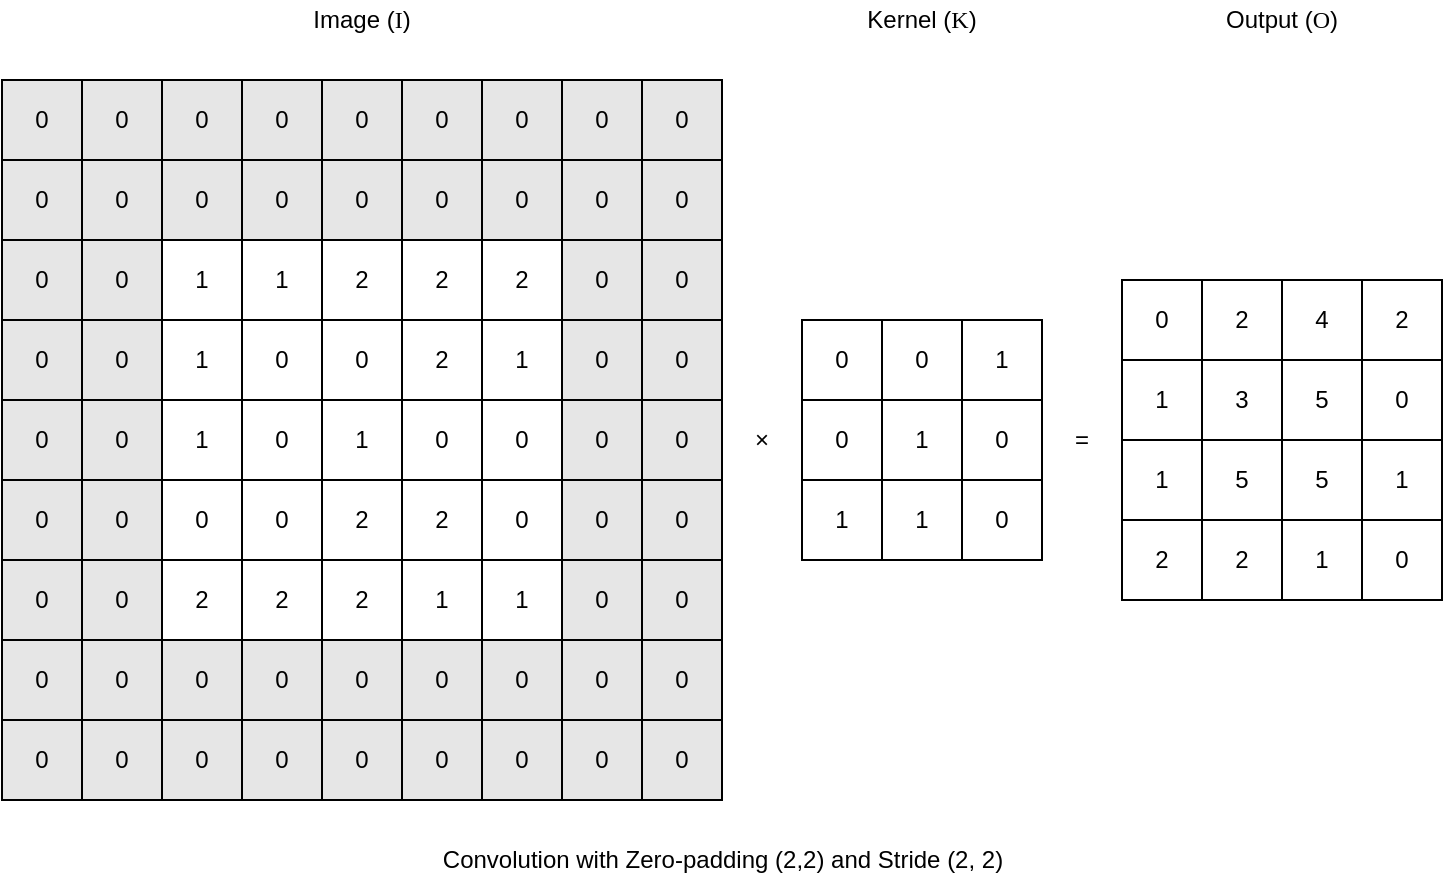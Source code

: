 <mxfile version="17.2.4" type="device"><diagram id="Dl-b_-frO_kki1uNW0Jm" name="Page 1"><mxGraphModel dx="1188" dy="754" grid="1" gridSize="10" guides="1" tooltips="1" connect="1" arrows="1" fold="1" page="1" pageScale="1" pageWidth="1169" pageHeight="827" math="0" shadow="0"><root><mxCell id="0"/><mxCell id="1" parent="0"/><mxCell id="Frm5A4wBYGlUx7lvpikl-53" value="Convolution with Zero-padding (2,2) and Stride (2, 2)" style="text;html=1;strokeColor=none;fillColor=none;align=center;verticalAlign=middle;whiteSpace=wrap;rounded=0;" parent="1" vertex="1"><mxGeometry x="228.75" y="460" width="342.5" height="20" as="geometry"/></mxCell><mxCell id="cdRR0rbC56P2K-Agh_D--56" value="" style="group" vertex="1" connectable="0" parent="1"><mxGeometry x="40" y="40" width="720" height="400" as="geometry"/></mxCell><mxCell id="Frm5A4wBYGlUx7lvpikl-67" value="Image (&lt;font face=&quot;Times New Roman&quot;&gt;I&lt;/font&gt;)" style="text;html=1;strokeColor=none;fillColor=none;align=center;verticalAlign=middle;whiteSpace=wrap;rounded=0;" parent="cdRR0rbC56P2K-Agh_D--56" vertex="1"><mxGeometry width="360" height="20" as="geometry"/></mxCell><mxCell id="Frm5A4wBYGlUx7lvpikl-68" value="Kernel (&lt;font face=&quot;Times New Roman&quot;&gt;K&lt;/font&gt;)" style="text;html=1;strokeColor=none;fillColor=none;align=center;verticalAlign=middle;whiteSpace=wrap;rounded=0;" parent="cdRR0rbC56P2K-Agh_D--56" vertex="1"><mxGeometry x="400" width="120" height="20" as="geometry"/></mxCell><mxCell id="Frm5A4wBYGlUx7lvpikl-69" value="Output (&lt;font face=&quot;Times New Roman&quot;&gt;O&lt;/font&gt;)" style="text;html=1;strokeColor=none;fillColor=none;align=center;verticalAlign=middle;whiteSpace=wrap;rounded=0;" parent="cdRR0rbC56P2K-Agh_D--56" vertex="1"><mxGeometry x="560" width="160" height="20" as="geometry"/></mxCell><mxCell id="Frm5A4wBYGlUx7lvpikl-51" value="×" style="text;html=1;strokeColor=none;fillColor=none;align=center;verticalAlign=middle;whiteSpace=wrap;rounded=0;" parent="cdRR0rbC56P2K-Agh_D--56" vertex="1"><mxGeometry x="360" y="200" width="40" height="40" as="geometry"/></mxCell><mxCell id="Frm5A4wBYGlUx7lvpikl-52" value="=" style="text;html=1;strokeColor=none;fillColor=none;align=center;verticalAlign=middle;whiteSpace=wrap;rounded=0;" parent="cdRR0rbC56P2K-Agh_D--56" vertex="1"><mxGeometry x="520" y="200" width="40" height="40" as="geometry"/></mxCell><mxCell id="Frm5A4wBYGlUx7lvpikl-55" value="" style="group;fillColor=default;" parent="cdRR0rbC56P2K-Agh_D--56" connectable="0" vertex="1"><mxGeometry x="400" y="160" width="120" height="120" as="geometry"/></mxCell><mxCell id="Frm5A4wBYGlUx7lvpikl-31" value="0" style="text;html=1;strokeColor=default;fillColor=default;align=center;verticalAlign=middle;whiteSpace=wrap;rounded=0;" parent="Frm5A4wBYGlUx7lvpikl-55" vertex="1"><mxGeometry width="40" height="40" as="geometry"/></mxCell><mxCell id="Frm5A4wBYGlUx7lvpikl-32" value="0" style="text;html=1;strokeColor=default;fillColor=default;align=center;verticalAlign=middle;whiteSpace=wrap;rounded=0;" parent="Frm5A4wBYGlUx7lvpikl-55" vertex="1"><mxGeometry x="40" width="40" height="40" as="geometry"/></mxCell><mxCell id="Frm5A4wBYGlUx7lvpikl-33" value="1" style="text;html=1;strokeColor=default;fillColor=default;align=center;verticalAlign=middle;whiteSpace=wrap;rounded=0;" parent="Frm5A4wBYGlUx7lvpikl-55" vertex="1"><mxGeometry x="80" width="40" height="40" as="geometry"/></mxCell><mxCell id="Frm5A4wBYGlUx7lvpikl-36" value="0" style="text;html=1;strokeColor=default;fillColor=default;align=center;verticalAlign=middle;whiteSpace=wrap;rounded=0;" parent="Frm5A4wBYGlUx7lvpikl-55" vertex="1"><mxGeometry y="40" width="40" height="40" as="geometry"/></mxCell><mxCell id="Frm5A4wBYGlUx7lvpikl-37" value="1" style="text;html=1;strokeColor=default;fillColor=default;align=center;verticalAlign=middle;whiteSpace=wrap;rounded=0;" parent="Frm5A4wBYGlUx7lvpikl-55" vertex="1"><mxGeometry x="40" y="40" width="40" height="40" as="geometry"/></mxCell><mxCell id="Frm5A4wBYGlUx7lvpikl-38" value="0" style="text;html=1;strokeColor=default;fillColor=default;align=center;verticalAlign=middle;whiteSpace=wrap;rounded=0;" parent="Frm5A4wBYGlUx7lvpikl-55" vertex="1"><mxGeometry x="80" y="40" width="40" height="40" as="geometry"/></mxCell><mxCell id="Frm5A4wBYGlUx7lvpikl-41" value="1" style="text;html=1;strokeColor=default;fillColor=default;align=center;verticalAlign=middle;whiteSpace=wrap;rounded=0;" parent="Frm5A4wBYGlUx7lvpikl-55" vertex="1"><mxGeometry y="80" width="40" height="40" as="geometry"/></mxCell><mxCell id="Frm5A4wBYGlUx7lvpikl-42" value="1" style="text;html=1;strokeColor=default;fillColor=default;align=center;verticalAlign=middle;whiteSpace=wrap;rounded=0;" parent="Frm5A4wBYGlUx7lvpikl-55" vertex="1"><mxGeometry x="40" y="80" width="40" height="40" as="geometry"/></mxCell><mxCell id="Frm5A4wBYGlUx7lvpikl-43" value="0" style="text;html=1;strokeColor=default;fillColor=default;align=center;verticalAlign=middle;whiteSpace=wrap;rounded=0;" parent="Frm5A4wBYGlUx7lvpikl-55" vertex="1"><mxGeometry x="80" y="80" width="40" height="40" as="geometry"/></mxCell><mxCell id="xalIMyWWQpNOqUR2gBTD-29" value="" style="group" parent="cdRR0rbC56P2K-Agh_D--56" connectable="0" vertex="1"><mxGeometry x="40" y="80" width="280" height="280" as="geometry"/></mxCell><mxCell id="Frm5A4wBYGlUx7lvpikl-54" value="" style="group;fillColor=default;" parent="xalIMyWWQpNOqUR2gBTD-29" connectable="0" vertex="1"><mxGeometry x="40" y="40" width="200" height="200" as="geometry"/></mxCell><mxCell id="Frm5A4wBYGlUx7lvpikl-1" value="1" style="text;html=1;strokeColor=default;fillColor=none;align=center;verticalAlign=middle;whiteSpace=wrap;rounded=0;" parent="Frm5A4wBYGlUx7lvpikl-54" vertex="1"><mxGeometry width="40" height="40" as="geometry"/></mxCell><mxCell id="Frm5A4wBYGlUx7lvpikl-2" value="1" style="text;html=1;strokeColor=default;fillColor=none;align=center;verticalAlign=middle;whiteSpace=wrap;rounded=0;" parent="Frm5A4wBYGlUx7lvpikl-54" vertex="1"><mxGeometry x="40" width="40" height="40" as="geometry"/></mxCell><mxCell id="Frm5A4wBYGlUx7lvpikl-3" value="2" style="text;html=1;strokeColor=default;fillColor=none;align=center;verticalAlign=middle;whiteSpace=wrap;rounded=0;" parent="Frm5A4wBYGlUx7lvpikl-54" vertex="1"><mxGeometry x="80" width="40" height="40" as="geometry"/></mxCell><mxCell id="Frm5A4wBYGlUx7lvpikl-4" value="2" style="text;html=1;strokeColor=default;fillColor=none;align=center;verticalAlign=middle;whiteSpace=wrap;rounded=0;" parent="Frm5A4wBYGlUx7lvpikl-54" vertex="1"><mxGeometry x="120" width="40" height="40" as="geometry"/></mxCell><mxCell id="Frm5A4wBYGlUx7lvpikl-5" value="2" style="text;html=1;strokeColor=default;fillColor=none;align=center;verticalAlign=middle;whiteSpace=wrap;rounded=0;" parent="Frm5A4wBYGlUx7lvpikl-54" vertex="1"><mxGeometry x="160" width="40" height="40" as="geometry"/></mxCell><mxCell id="Frm5A4wBYGlUx7lvpikl-6" value="1" style="text;html=1;strokeColor=default;fillColor=none;align=center;verticalAlign=middle;whiteSpace=wrap;rounded=0;" parent="Frm5A4wBYGlUx7lvpikl-54" vertex="1"><mxGeometry y="40" width="40" height="40" as="geometry"/></mxCell><mxCell id="Frm5A4wBYGlUx7lvpikl-7" value="0" style="text;html=1;strokeColor=default;fillColor=none;align=center;verticalAlign=middle;whiteSpace=wrap;rounded=0;" parent="Frm5A4wBYGlUx7lvpikl-54" vertex="1"><mxGeometry x="40" y="40" width="40" height="40" as="geometry"/></mxCell><mxCell id="Frm5A4wBYGlUx7lvpikl-8" value="0" style="text;html=1;strokeColor=default;fillColor=none;align=center;verticalAlign=middle;whiteSpace=wrap;rounded=0;" parent="Frm5A4wBYGlUx7lvpikl-54" vertex="1"><mxGeometry x="80" y="40" width="40" height="40" as="geometry"/></mxCell><mxCell id="Frm5A4wBYGlUx7lvpikl-9" value="2" style="text;html=1;strokeColor=default;fillColor=none;align=center;verticalAlign=middle;whiteSpace=wrap;rounded=0;" parent="Frm5A4wBYGlUx7lvpikl-54" vertex="1"><mxGeometry x="120" y="40" width="40" height="40" as="geometry"/></mxCell><mxCell id="Frm5A4wBYGlUx7lvpikl-10" value="1" style="text;html=1;strokeColor=default;fillColor=none;align=center;verticalAlign=middle;whiteSpace=wrap;rounded=0;" parent="Frm5A4wBYGlUx7lvpikl-54" vertex="1"><mxGeometry x="160" y="40" width="40" height="40" as="geometry"/></mxCell><mxCell id="Frm5A4wBYGlUx7lvpikl-11" value="1" style="text;html=1;strokeColor=default;fillColor=none;align=center;verticalAlign=middle;whiteSpace=wrap;rounded=0;" parent="Frm5A4wBYGlUx7lvpikl-54" vertex="1"><mxGeometry y="80" width="40" height="40" as="geometry"/></mxCell><mxCell id="Frm5A4wBYGlUx7lvpikl-12" value="0" style="text;html=1;strokeColor=default;fillColor=none;align=center;verticalAlign=middle;whiteSpace=wrap;rounded=0;" parent="Frm5A4wBYGlUx7lvpikl-54" vertex="1"><mxGeometry x="40" y="80" width="40" height="40" as="geometry"/></mxCell><mxCell id="Frm5A4wBYGlUx7lvpikl-13" value="1" style="text;html=1;strokeColor=default;fillColor=none;align=center;verticalAlign=middle;whiteSpace=wrap;rounded=0;" parent="Frm5A4wBYGlUx7lvpikl-54" vertex="1"><mxGeometry x="80" y="80" width="40" height="40" as="geometry"/></mxCell><mxCell id="Frm5A4wBYGlUx7lvpikl-14" value="0" style="text;html=1;strokeColor=default;fillColor=none;align=center;verticalAlign=middle;whiteSpace=wrap;rounded=0;" parent="Frm5A4wBYGlUx7lvpikl-54" vertex="1"><mxGeometry x="120" y="80" width="40" height="40" as="geometry"/></mxCell><mxCell id="Frm5A4wBYGlUx7lvpikl-15" value="0" style="text;html=1;strokeColor=default;fillColor=none;align=center;verticalAlign=middle;whiteSpace=wrap;rounded=0;" parent="Frm5A4wBYGlUx7lvpikl-54" vertex="1"><mxGeometry x="160" y="80" width="40" height="40" as="geometry"/></mxCell><mxCell id="Frm5A4wBYGlUx7lvpikl-16" value="0" style="text;html=1;strokeColor=default;fillColor=none;align=center;verticalAlign=middle;whiteSpace=wrap;rounded=0;" parent="Frm5A4wBYGlUx7lvpikl-54" vertex="1"><mxGeometry y="120" width="40" height="40" as="geometry"/></mxCell><mxCell id="Frm5A4wBYGlUx7lvpikl-17" value="0" style="text;html=1;strokeColor=default;fillColor=none;align=center;verticalAlign=middle;whiteSpace=wrap;rounded=0;" parent="Frm5A4wBYGlUx7lvpikl-54" vertex="1"><mxGeometry x="40" y="120" width="40" height="40" as="geometry"/></mxCell><mxCell id="Frm5A4wBYGlUx7lvpikl-18" value="2" style="text;html=1;strokeColor=default;fillColor=none;align=center;verticalAlign=middle;whiteSpace=wrap;rounded=0;" parent="Frm5A4wBYGlUx7lvpikl-54" vertex="1"><mxGeometry x="80" y="120" width="40" height="40" as="geometry"/></mxCell><mxCell id="Frm5A4wBYGlUx7lvpikl-19" value="2" style="text;html=1;strokeColor=default;fillColor=none;align=center;verticalAlign=middle;whiteSpace=wrap;rounded=0;" parent="Frm5A4wBYGlUx7lvpikl-54" vertex="1"><mxGeometry x="120" y="120" width="40" height="40" as="geometry"/></mxCell><mxCell id="Frm5A4wBYGlUx7lvpikl-20" value="0" style="text;html=1;strokeColor=default;fillColor=none;align=center;verticalAlign=middle;whiteSpace=wrap;rounded=0;" parent="Frm5A4wBYGlUx7lvpikl-54" vertex="1"><mxGeometry x="160" y="120" width="40" height="40" as="geometry"/></mxCell><mxCell id="Frm5A4wBYGlUx7lvpikl-21" value="2" style="text;html=1;strokeColor=default;fillColor=none;align=center;verticalAlign=middle;whiteSpace=wrap;rounded=0;" parent="Frm5A4wBYGlUx7lvpikl-54" vertex="1"><mxGeometry y="160" width="40" height="40" as="geometry"/></mxCell><mxCell id="Frm5A4wBYGlUx7lvpikl-22" value="2" style="text;html=1;strokeColor=default;fillColor=none;align=center;verticalAlign=middle;whiteSpace=wrap;rounded=0;" parent="Frm5A4wBYGlUx7lvpikl-54" vertex="1"><mxGeometry x="40" y="160" width="40" height="40" as="geometry"/></mxCell><mxCell id="Frm5A4wBYGlUx7lvpikl-23" value="2" style="text;html=1;strokeColor=default;fillColor=none;align=center;verticalAlign=middle;whiteSpace=wrap;rounded=0;" parent="Frm5A4wBYGlUx7lvpikl-54" vertex="1"><mxGeometry x="80" y="160" width="40" height="40" as="geometry"/></mxCell><mxCell id="Frm5A4wBYGlUx7lvpikl-24" value="1" style="text;html=1;strokeColor=default;fillColor=none;align=center;verticalAlign=middle;whiteSpace=wrap;rounded=0;" parent="Frm5A4wBYGlUx7lvpikl-54" vertex="1"><mxGeometry x="120" y="160" width="40" height="40" as="geometry"/></mxCell><mxCell id="Frm5A4wBYGlUx7lvpikl-25" value="1" style="text;html=1;strokeColor=default;fillColor=none;align=center;verticalAlign=middle;whiteSpace=wrap;rounded=0;" parent="Frm5A4wBYGlUx7lvpikl-54" vertex="1"><mxGeometry x="160" y="160" width="40" height="40" as="geometry"/></mxCell><mxCell id="xalIMyWWQpNOqUR2gBTD-2" value="0" style="text;html=1;strokeColor=default;fillColor=#E6E6E6;align=center;verticalAlign=middle;whiteSpace=wrap;rounded=0;" parent="xalIMyWWQpNOqUR2gBTD-29" vertex="1"><mxGeometry width="40" height="40" as="geometry"/></mxCell><mxCell id="xalIMyWWQpNOqUR2gBTD-3" value="0" style="text;html=1;strokeColor=default;fillColor=#E6E6E6;align=center;verticalAlign=middle;whiteSpace=wrap;rounded=0;" parent="xalIMyWWQpNOqUR2gBTD-29" vertex="1"><mxGeometry x="40" width="40" height="40" as="geometry"/></mxCell><mxCell id="xalIMyWWQpNOqUR2gBTD-4" value="0" style="text;html=1;strokeColor=default;fillColor=#E6E6E6;align=center;verticalAlign=middle;whiteSpace=wrap;rounded=0;" parent="xalIMyWWQpNOqUR2gBTD-29" vertex="1"><mxGeometry x="80" width="40" height="40" as="geometry"/></mxCell><mxCell id="xalIMyWWQpNOqUR2gBTD-5" value="0" style="text;html=1;strokeColor=default;fillColor=#E6E6E6;align=center;verticalAlign=middle;whiteSpace=wrap;rounded=0;" parent="xalIMyWWQpNOqUR2gBTD-29" vertex="1"><mxGeometry x="120" width="40" height="40" as="geometry"/></mxCell><mxCell id="xalIMyWWQpNOqUR2gBTD-6" value="0" style="text;html=1;strokeColor=default;fillColor=#E6E6E6;align=center;verticalAlign=middle;whiteSpace=wrap;rounded=0;" parent="xalIMyWWQpNOqUR2gBTD-29" vertex="1"><mxGeometry x="160" width="40" height="40" as="geometry"/></mxCell><mxCell id="xalIMyWWQpNOqUR2gBTD-7" value="0" style="text;html=1;strokeColor=default;fillColor=#E6E6E6;align=center;verticalAlign=middle;whiteSpace=wrap;rounded=0;" parent="xalIMyWWQpNOqUR2gBTD-29" vertex="1"><mxGeometry x="200" width="40" height="40" as="geometry"/></mxCell><mxCell id="xalIMyWWQpNOqUR2gBTD-16" value="0" style="text;html=1;strokeColor=default;fillColor=#E6E6E6;align=center;verticalAlign=middle;whiteSpace=wrap;rounded=0;" parent="xalIMyWWQpNOqUR2gBTD-29" vertex="1"><mxGeometry y="240" width="40" height="40" as="geometry"/></mxCell><mxCell id="xalIMyWWQpNOqUR2gBTD-23" value="0" style="text;html=1;strokeColor=default;fillColor=#E6E6E6;align=center;verticalAlign=middle;whiteSpace=wrap;rounded=0;" parent="xalIMyWWQpNOqUR2gBTD-29" vertex="1"><mxGeometry y="40" width="40" height="40" as="geometry"/></mxCell><mxCell id="xalIMyWWQpNOqUR2gBTD-24" value="0" style="text;html=1;strokeColor=default;fillColor=#E6E6E6;align=center;verticalAlign=middle;whiteSpace=wrap;rounded=0;" parent="xalIMyWWQpNOqUR2gBTD-29" vertex="1"><mxGeometry y="80" width="40" height="40" as="geometry"/></mxCell><mxCell id="xalIMyWWQpNOqUR2gBTD-25" value="0" style="text;html=1;strokeColor=default;fillColor=#E6E6E6;align=center;verticalAlign=middle;whiteSpace=wrap;rounded=0;" parent="xalIMyWWQpNOqUR2gBTD-29" vertex="1"><mxGeometry y="120" width="40" height="40" as="geometry"/></mxCell><mxCell id="xalIMyWWQpNOqUR2gBTD-26" value="0" style="text;html=1;strokeColor=default;fillColor=#E6E6E6;align=center;verticalAlign=middle;whiteSpace=wrap;rounded=0;" parent="xalIMyWWQpNOqUR2gBTD-29" vertex="1"><mxGeometry y="160" width="40" height="40" as="geometry"/></mxCell><mxCell id="xalIMyWWQpNOqUR2gBTD-27" value="0" style="text;html=1;strokeColor=default;fillColor=#E6E6E6;align=center;verticalAlign=middle;whiteSpace=wrap;rounded=0;" parent="xalIMyWWQpNOqUR2gBTD-29" vertex="1"><mxGeometry y="200" width="40" height="40" as="geometry"/></mxCell><mxCell id="xalIMyWWQpNOqUR2gBTD-17" value="0" style="text;html=1;strokeColor=default;fillColor=#E6E6E6;align=center;verticalAlign=middle;whiteSpace=wrap;rounded=0;" parent="xalIMyWWQpNOqUR2gBTD-29" vertex="1"><mxGeometry x="40" y="240" width="40" height="40" as="geometry"/></mxCell><mxCell id="xalIMyWWQpNOqUR2gBTD-18" value="0" style="text;html=1;strokeColor=default;fillColor=#E6E6E6;align=center;verticalAlign=middle;whiteSpace=wrap;rounded=0;" parent="xalIMyWWQpNOqUR2gBTD-29" vertex="1"><mxGeometry x="80" y="240" width="40" height="40" as="geometry"/></mxCell><mxCell id="xalIMyWWQpNOqUR2gBTD-19" value="0" style="text;html=1;strokeColor=default;fillColor=#E6E6E6;align=center;verticalAlign=middle;whiteSpace=wrap;rounded=0;" parent="xalIMyWWQpNOqUR2gBTD-29" vertex="1"><mxGeometry x="120" y="240" width="40" height="40" as="geometry"/></mxCell><mxCell id="xalIMyWWQpNOqUR2gBTD-20" value="0" style="text;html=1;strokeColor=default;fillColor=#E6E6E6;align=center;verticalAlign=middle;whiteSpace=wrap;rounded=0;" parent="xalIMyWWQpNOqUR2gBTD-29" vertex="1"><mxGeometry x="160" y="240" width="40" height="40" as="geometry"/></mxCell><mxCell id="xalIMyWWQpNOqUR2gBTD-21" value="0" style="text;html=1;strokeColor=default;fillColor=#E6E6E6;align=center;verticalAlign=middle;whiteSpace=wrap;rounded=0;" parent="xalIMyWWQpNOqUR2gBTD-29" vertex="1"><mxGeometry x="200" y="240" width="40" height="40" as="geometry"/></mxCell><mxCell id="xalIMyWWQpNOqUR2gBTD-8" value="0" style="text;html=1;strokeColor=default;fillColor=#E6E6E6;align=center;verticalAlign=middle;whiteSpace=wrap;rounded=0;" parent="xalIMyWWQpNOqUR2gBTD-29" vertex="1"><mxGeometry x="240" width="40" height="40" as="geometry"/></mxCell><mxCell id="xalIMyWWQpNOqUR2gBTD-9" value="0" style="text;html=1;strokeColor=default;fillColor=#E6E6E6;align=center;verticalAlign=middle;whiteSpace=wrap;rounded=0;" parent="xalIMyWWQpNOqUR2gBTD-29" vertex="1"><mxGeometry x="240" y="40" width="40" height="40" as="geometry"/></mxCell><mxCell id="xalIMyWWQpNOqUR2gBTD-10" value="0" style="text;html=1;strokeColor=default;fillColor=#E6E6E6;align=center;verticalAlign=middle;whiteSpace=wrap;rounded=0;" parent="xalIMyWWQpNOqUR2gBTD-29" vertex="1"><mxGeometry x="240" y="80" width="40" height="40" as="geometry"/></mxCell><mxCell id="xalIMyWWQpNOqUR2gBTD-11" value="0" style="text;html=1;strokeColor=default;fillColor=#E6E6E6;align=center;verticalAlign=middle;whiteSpace=wrap;rounded=0;" parent="xalIMyWWQpNOqUR2gBTD-29" vertex="1"><mxGeometry x="240" y="120" width="40" height="40" as="geometry"/></mxCell><mxCell id="xalIMyWWQpNOqUR2gBTD-12" value="0" style="text;html=1;strokeColor=default;fillColor=#E6E6E6;align=center;verticalAlign=middle;whiteSpace=wrap;rounded=0;" parent="xalIMyWWQpNOqUR2gBTD-29" vertex="1"><mxGeometry x="240" y="160" width="40" height="40" as="geometry"/></mxCell><mxCell id="xalIMyWWQpNOqUR2gBTD-13" value="0" style="text;html=1;strokeColor=default;fillColor=#E6E6E6;align=center;verticalAlign=middle;whiteSpace=wrap;rounded=0;" parent="xalIMyWWQpNOqUR2gBTD-29" vertex="1"><mxGeometry x="240" y="200" width="40" height="40" as="geometry"/></mxCell><mxCell id="xalIMyWWQpNOqUR2gBTD-22" value="0" style="text;html=1;strokeColor=default;fillColor=#E6E6E6;align=center;verticalAlign=middle;whiteSpace=wrap;rounded=0;" parent="xalIMyWWQpNOqUR2gBTD-29" vertex="1"><mxGeometry x="240" y="240" width="40" height="40" as="geometry"/></mxCell><mxCell id="xalIMyWWQpNOqUR2gBTD-83" value="" style="group;fillColor=default;" parent="cdRR0rbC56P2K-Agh_D--56" connectable="0" vertex="1"><mxGeometry x="560" y="140" width="120" height="120" as="geometry"/></mxCell><mxCell id="xalIMyWWQpNOqUR2gBTD-84" value="0" style="text;html=1;strokeColor=default;fillColor=default;align=center;verticalAlign=middle;whiteSpace=wrap;rounded=0;" parent="xalIMyWWQpNOqUR2gBTD-83" vertex="1"><mxGeometry width="40" height="40" as="geometry"/></mxCell><mxCell id="xalIMyWWQpNOqUR2gBTD-85" value="2" style="text;html=1;strokeColor=default;fillColor=default;align=center;verticalAlign=middle;whiteSpace=wrap;rounded=0;" parent="xalIMyWWQpNOqUR2gBTD-83" vertex="1"><mxGeometry x="40" width="40" height="40" as="geometry"/></mxCell><mxCell id="xalIMyWWQpNOqUR2gBTD-86" value="4" style="text;html=1;strokeColor=default;fillColor=default;align=center;verticalAlign=middle;whiteSpace=wrap;rounded=0;" parent="xalIMyWWQpNOqUR2gBTD-83" vertex="1"><mxGeometry x="80" width="40" height="40" as="geometry"/></mxCell><mxCell id="xalIMyWWQpNOqUR2gBTD-87" value="1" style="text;html=1;strokeColor=default;fillColor=default;align=center;verticalAlign=middle;whiteSpace=wrap;rounded=0;" parent="xalIMyWWQpNOqUR2gBTD-83" vertex="1"><mxGeometry y="40" width="40" height="40" as="geometry"/></mxCell><mxCell id="xalIMyWWQpNOqUR2gBTD-88" value="3" style="text;html=1;strokeColor=default;fillColor=default;align=center;verticalAlign=middle;whiteSpace=wrap;rounded=0;" parent="xalIMyWWQpNOqUR2gBTD-83" vertex="1"><mxGeometry x="40" y="40" width="40" height="40" as="geometry"/></mxCell><mxCell id="xalIMyWWQpNOqUR2gBTD-89" value="5" style="text;html=1;strokeColor=default;fillColor=default;align=center;verticalAlign=middle;whiteSpace=wrap;rounded=0;" parent="xalIMyWWQpNOqUR2gBTD-83" vertex="1"><mxGeometry x="80" y="40" width="40" height="40" as="geometry"/></mxCell><mxCell id="xalIMyWWQpNOqUR2gBTD-90" value="1" style="text;html=1;strokeColor=default;fillColor=default;align=center;verticalAlign=middle;whiteSpace=wrap;rounded=0;" parent="xalIMyWWQpNOqUR2gBTD-83" vertex="1"><mxGeometry y="80" width="40" height="40" as="geometry"/></mxCell><mxCell id="xalIMyWWQpNOqUR2gBTD-91" value="5" style="text;html=1;strokeColor=default;fillColor=default;align=center;verticalAlign=middle;whiteSpace=wrap;rounded=0;" parent="xalIMyWWQpNOqUR2gBTD-83" vertex="1"><mxGeometry x="40" y="80" width="40" height="40" as="geometry"/></mxCell><mxCell id="xalIMyWWQpNOqUR2gBTD-92" value="5" style="text;html=1;strokeColor=default;fillColor=default;align=center;verticalAlign=middle;whiteSpace=wrap;rounded=0;" parent="xalIMyWWQpNOqUR2gBTD-83" vertex="1"><mxGeometry x="80" y="80" width="40" height="40" as="geometry"/></mxCell><mxCell id="cdRR0rbC56P2K-Agh_D--16" value="0" style="text;html=1;strokeColor=default;fillColor=#E6E6E6;align=center;verticalAlign=middle;whiteSpace=wrap;rounded=0;" vertex="1" parent="cdRR0rbC56P2K-Agh_D--56"><mxGeometry x="320" y="80" width="40" height="40" as="geometry"/></mxCell><mxCell id="cdRR0rbC56P2K-Agh_D--17" value="0" style="text;html=1;strokeColor=default;fillColor=#E6E6E6;align=center;verticalAlign=middle;whiteSpace=wrap;rounded=0;" vertex="1" parent="cdRR0rbC56P2K-Agh_D--56"><mxGeometry x="320" y="120" width="40" height="40" as="geometry"/></mxCell><mxCell id="cdRR0rbC56P2K-Agh_D--18" value="0" style="text;html=1;strokeColor=default;fillColor=#E6E6E6;align=center;verticalAlign=middle;whiteSpace=wrap;rounded=0;" vertex="1" parent="cdRR0rbC56P2K-Agh_D--56"><mxGeometry x="320" y="160" width="40" height="40" as="geometry"/></mxCell><mxCell id="cdRR0rbC56P2K-Agh_D--19" value="0" style="text;html=1;strokeColor=default;fillColor=#E6E6E6;align=center;verticalAlign=middle;whiteSpace=wrap;rounded=0;" vertex="1" parent="cdRR0rbC56P2K-Agh_D--56"><mxGeometry x="320" y="200" width="40" height="40" as="geometry"/></mxCell><mxCell id="cdRR0rbC56P2K-Agh_D--20" value="0" style="text;html=1;strokeColor=default;fillColor=#E6E6E6;align=center;verticalAlign=middle;whiteSpace=wrap;rounded=0;" vertex="1" parent="cdRR0rbC56P2K-Agh_D--56"><mxGeometry x="320" y="240" width="40" height="40" as="geometry"/></mxCell><mxCell id="cdRR0rbC56P2K-Agh_D--21" value="0" style="text;html=1;strokeColor=default;fillColor=#E6E6E6;align=center;verticalAlign=middle;whiteSpace=wrap;rounded=0;" vertex="1" parent="cdRR0rbC56P2K-Agh_D--56"><mxGeometry x="320" y="280" width="40" height="40" as="geometry"/></mxCell><mxCell id="cdRR0rbC56P2K-Agh_D--22" value="0" style="text;html=1;strokeColor=default;fillColor=#E6E6E6;align=center;verticalAlign=middle;whiteSpace=wrap;rounded=0;" vertex="1" parent="cdRR0rbC56P2K-Agh_D--56"><mxGeometry x="320" y="320" width="40" height="40" as="geometry"/></mxCell><mxCell id="cdRR0rbC56P2K-Agh_D--23" value="0" style="text;html=1;strokeColor=default;fillColor=#E6E6E6;align=center;verticalAlign=middle;whiteSpace=wrap;rounded=0;" vertex="1" parent="cdRR0rbC56P2K-Agh_D--56"><mxGeometry x="40" y="360" width="40" height="40" as="geometry"/></mxCell><mxCell id="cdRR0rbC56P2K-Agh_D--24" value="0" style="text;html=1;strokeColor=default;fillColor=#E6E6E6;align=center;verticalAlign=middle;whiteSpace=wrap;rounded=0;" vertex="1" parent="cdRR0rbC56P2K-Agh_D--56"><mxGeometry x="80" y="360" width="40" height="40" as="geometry"/></mxCell><mxCell id="cdRR0rbC56P2K-Agh_D--25" value="0" style="text;html=1;strokeColor=default;fillColor=#E6E6E6;align=center;verticalAlign=middle;whiteSpace=wrap;rounded=0;" vertex="1" parent="cdRR0rbC56P2K-Agh_D--56"><mxGeometry x="120" y="360" width="40" height="40" as="geometry"/></mxCell><mxCell id="cdRR0rbC56P2K-Agh_D--26" value="0" style="text;html=1;strokeColor=default;fillColor=#E6E6E6;align=center;verticalAlign=middle;whiteSpace=wrap;rounded=0;" vertex="1" parent="cdRR0rbC56P2K-Agh_D--56"><mxGeometry x="160" y="360" width="40" height="40" as="geometry"/></mxCell><mxCell id="cdRR0rbC56P2K-Agh_D--27" value="0" style="text;html=1;strokeColor=default;fillColor=#E6E6E6;align=center;verticalAlign=middle;whiteSpace=wrap;rounded=0;" vertex="1" parent="cdRR0rbC56P2K-Agh_D--56"><mxGeometry x="200" y="360" width="40" height="40" as="geometry"/></mxCell><mxCell id="cdRR0rbC56P2K-Agh_D--28" value="0" style="text;html=1;strokeColor=default;fillColor=#E6E6E6;align=center;verticalAlign=middle;whiteSpace=wrap;rounded=0;" vertex="1" parent="cdRR0rbC56P2K-Agh_D--56"><mxGeometry x="240" y="360" width="40" height="40" as="geometry"/></mxCell><mxCell id="cdRR0rbC56P2K-Agh_D--29" value="0" style="text;html=1;strokeColor=default;fillColor=#E6E6E6;align=center;verticalAlign=middle;whiteSpace=wrap;rounded=0;" vertex="1" parent="cdRR0rbC56P2K-Agh_D--56"><mxGeometry x="280" y="360" width="40" height="40" as="geometry"/></mxCell><mxCell id="cdRR0rbC56P2K-Agh_D--30" value="0" style="text;html=1;strokeColor=default;fillColor=#E6E6E6;align=center;verticalAlign=middle;whiteSpace=wrap;rounded=0;" vertex="1" parent="cdRR0rbC56P2K-Agh_D--56"><mxGeometry x="320" y="360" width="40" height="40" as="geometry"/></mxCell><mxCell id="cdRR0rbC56P2K-Agh_D--31" value="0" style="text;html=1;strokeColor=default;fillColor=#E6E6E6;align=center;verticalAlign=middle;whiteSpace=wrap;rounded=0;" vertex="1" parent="cdRR0rbC56P2K-Agh_D--56"><mxGeometry x="40" y="40" width="40" height="40" as="geometry"/></mxCell><mxCell id="cdRR0rbC56P2K-Agh_D--32" value="0" style="text;html=1;strokeColor=default;fillColor=#E6E6E6;align=center;verticalAlign=middle;whiteSpace=wrap;rounded=0;" vertex="1" parent="cdRR0rbC56P2K-Agh_D--56"><mxGeometry x="80" y="40" width="40" height="40" as="geometry"/></mxCell><mxCell id="cdRR0rbC56P2K-Agh_D--33" value="0" style="text;html=1;strokeColor=default;fillColor=#E6E6E6;align=center;verticalAlign=middle;whiteSpace=wrap;rounded=0;" vertex="1" parent="cdRR0rbC56P2K-Agh_D--56"><mxGeometry x="120" y="40" width="40" height="40" as="geometry"/></mxCell><mxCell id="cdRR0rbC56P2K-Agh_D--34" value="0" style="text;html=1;strokeColor=default;fillColor=#E6E6E6;align=center;verticalAlign=middle;whiteSpace=wrap;rounded=0;" vertex="1" parent="cdRR0rbC56P2K-Agh_D--56"><mxGeometry x="160" y="40" width="40" height="40" as="geometry"/></mxCell><mxCell id="cdRR0rbC56P2K-Agh_D--35" value="0" style="text;html=1;strokeColor=default;fillColor=#E6E6E6;align=center;verticalAlign=middle;whiteSpace=wrap;rounded=0;" vertex="1" parent="cdRR0rbC56P2K-Agh_D--56"><mxGeometry x="200" y="40" width="40" height="40" as="geometry"/></mxCell><mxCell id="cdRR0rbC56P2K-Agh_D--36" value="0" style="text;html=1;strokeColor=default;fillColor=#E6E6E6;align=center;verticalAlign=middle;whiteSpace=wrap;rounded=0;" vertex="1" parent="cdRR0rbC56P2K-Agh_D--56"><mxGeometry x="240" y="40" width="40" height="40" as="geometry"/></mxCell><mxCell id="cdRR0rbC56P2K-Agh_D--37" value="0" style="text;html=1;strokeColor=default;fillColor=#E6E6E6;align=center;verticalAlign=middle;whiteSpace=wrap;rounded=0;" vertex="1" parent="cdRR0rbC56P2K-Agh_D--56"><mxGeometry x="280" y="40" width="40" height="40" as="geometry"/></mxCell><mxCell id="cdRR0rbC56P2K-Agh_D--38" value="0" style="text;html=1;strokeColor=default;fillColor=#E6E6E6;align=center;verticalAlign=middle;whiteSpace=wrap;rounded=0;" vertex="1" parent="cdRR0rbC56P2K-Agh_D--56"><mxGeometry x="320" y="40" width="40" height="40" as="geometry"/></mxCell><mxCell id="cdRR0rbC56P2K-Agh_D--39" value="0" style="text;html=1;strokeColor=default;fillColor=#E6E6E6;align=center;verticalAlign=middle;whiteSpace=wrap;rounded=0;" vertex="1" parent="cdRR0rbC56P2K-Agh_D--56"><mxGeometry y="80" width="40" height="40" as="geometry"/></mxCell><mxCell id="cdRR0rbC56P2K-Agh_D--40" value="0" style="text;html=1;strokeColor=default;fillColor=#E6E6E6;align=center;verticalAlign=middle;whiteSpace=wrap;rounded=0;" vertex="1" parent="cdRR0rbC56P2K-Agh_D--56"><mxGeometry y="320" width="40" height="40" as="geometry"/></mxCell><mxCell id="cdRR0rbC56P2K-Agh_D--41" value="0" style="text;html=1;strokeColor=default;fillColor=#E6E6E6;align=center;verticalAlign=middle;whiteSpace=wrap;rounded=0;" vertex="1" parent="cdRR0rbC56P2K-Agh_D--56"><mxGeometry y="120" width="40" height="40" as="geometry"/></mxCell><mxCell id="cdRR0rbC56P2K-Agh_D--42" value="0" style="text;html=1;strokeColor=default;fillColor=#E6E6E6;align=center;verticalAlign=middle;whiteSpace=wrap;rounded=0;" vertex="1" parent="cdRR0rbC56P2K-Agh_D--56"><mxGeometry y="160" width="40" height="40" as="geometry"/></mxCell><mxCell id="cdRR0rbC56P2K-Agh_D--43" value="0" style="text;html=1;strokeColor=default;fillColor=#E6E6E6;align=center;verticalAlign=middle;whiteSpace=wrap;rounded=0;" vertex="1" parent="cdRR0rbC56P2K-Agh_D--56"><mxGeometry y="200" width="40" height="40" as="geometry"/></mxCell><mxCell id="cdRR0rbC56P2K-Agh_D--44" value="0" style="text;html=1;strokeColor=default;fillColor=#E6E6E6;align=center;verticalAlign=middle;whiteSpace=wrap;rounded=0;" vertex="1" parent="cdRR0rbC56P2K-Agh_D--56"><mxGeometry y="240" width="40" height="40" as="geometry"/></mxCell><mxCell id="cdRR0rbC56P2K-Agh_D--45" value="0" style="text;html=1;strokeColor=default;fillColor=#E6E6E6;align=center;verticalAlign=middle;whiteSpace=wrap;rounded=0;" vertex="1" parent="cdRR0rbC56P2K-Agh_D--56"><mxGeometry y="280" width="40" height="40" as="geometry"/></mxCell><mxCell id="cdRR0rbC56P2K-Agh_D--46" value="0" style="text;html=1;strokeColor=default;fillColor=#E6E6E6;align=center;verticalAlign=middle;whiteSpace=wrap;rounded=0;" vertex="1" parent="cdRR0rbC56P2K-Agh_D--56"><mxGeometry y="360" width="40" height="40" as="geometry"/></mxCell><mxCell id="cdRR0rbC56P2K-Agh_D--47" value="0" style="text;html=1;strokeColor=default;fillColor=#E6E6E6;align=center;verticalAlign=middle;whiteSpace=wrap;rounded=0;" vertex="1" parent="cdRR0rbC56P2K-Agh_D--56"><mxGeometry y="40" width="40" height="40" as="geometry"/></mxCell><mxCell id="cdRR0rbC56P2K-Agh_D--48" value="2" style="text;html=1;strokeColor=default;fillColor=default;align=center;verticalAlign=middle;whiteSpace=wrap;rounded=0;" vertex="1" parent="cdRR0rbC56P2K-Agh_D--56"><mxGeometry x="680" y="140" width="40" height="40" as="geometry"/></mxCell><mxCell id="cdRR0rbC56P2K-Agh_D--49" value="0" style="text;html=1;strokeColor=default;fillColor=default;align=center;verticalAlign=middle;whiteSpace=wrap;rounded=0;" vertex="1" parent="cdRR0rbC56P2K-Agh_D--56"><mxGeometry x="680" y="180" width="40" height="40" as="geometry"/></mxCell><mxCell id="cdRR0rbC56P2K-Agh_D--50" value="1" style="text;html=1;strokeColor=default;fillColor=default;align=center;verticalAlign=middle;whiteSpace=wrap;rounded=0;" vertex="1" parent="cdRR0rbC56P2K-Agh_D--56"><mxGeometry x="680" y="220" width="40" height="40" as="geometry"/></mxCell><mxCell id="cdRR0rbC56P2K-Agh_D--51" value="2" style="text;html=1;strokeColor=default;fillColor=default;align=center;verticalAlign=middle;whiteSpace=wrap;rounded=0;" vertex="1" parent="cdRR0rbC56P2K-Agh_D--56"><mxGeometry x="560" y="260" width="40" height="40" as="geometry"/></mxCell><mxCell id="cdRR0rbC56P2K-Agh_D--52" value="2" style="text;html=1;strokeColor=default;fillColor=default;align=center;verticalAlign=middle;whiteSpace=wrap;rounded=0;" vertex="1" parent="cdRR0rbC56P2K-Agh_D--56"><mxGeometry x="600" y="260" width="40" height="40" as="geometry"/></mxCell><mxCell id="cdRR0rbC56P2K-Agh_D--53" value="1" style="text;html=1;strokeColor=default;fillColor=default;align=center;verticalAlign=middle;whiteSpace=wrap;rounded=0;" vertex="1" parent="cdRR0rbC56P2K-Agh_D--56"><mxGeometry x="640" y="260" width="40" height="40" as="geometry"/></mxCell><mxCell id="cdRR0rbC56P2K-Agh_D--54" value="0" style="text;html=1;strokeColor=default;fillColor=default;align=center;verticalAlign=middle;whiteSpace=wrap;rounded=0;" vertex="1" parent="cdRR0rbC56P2K-Agh_D--56"><mxGeometry x="680" y="260" width="40" height="40" as="geometry"/></mxCell></root></mxGraphModel></diagram></mxfile>